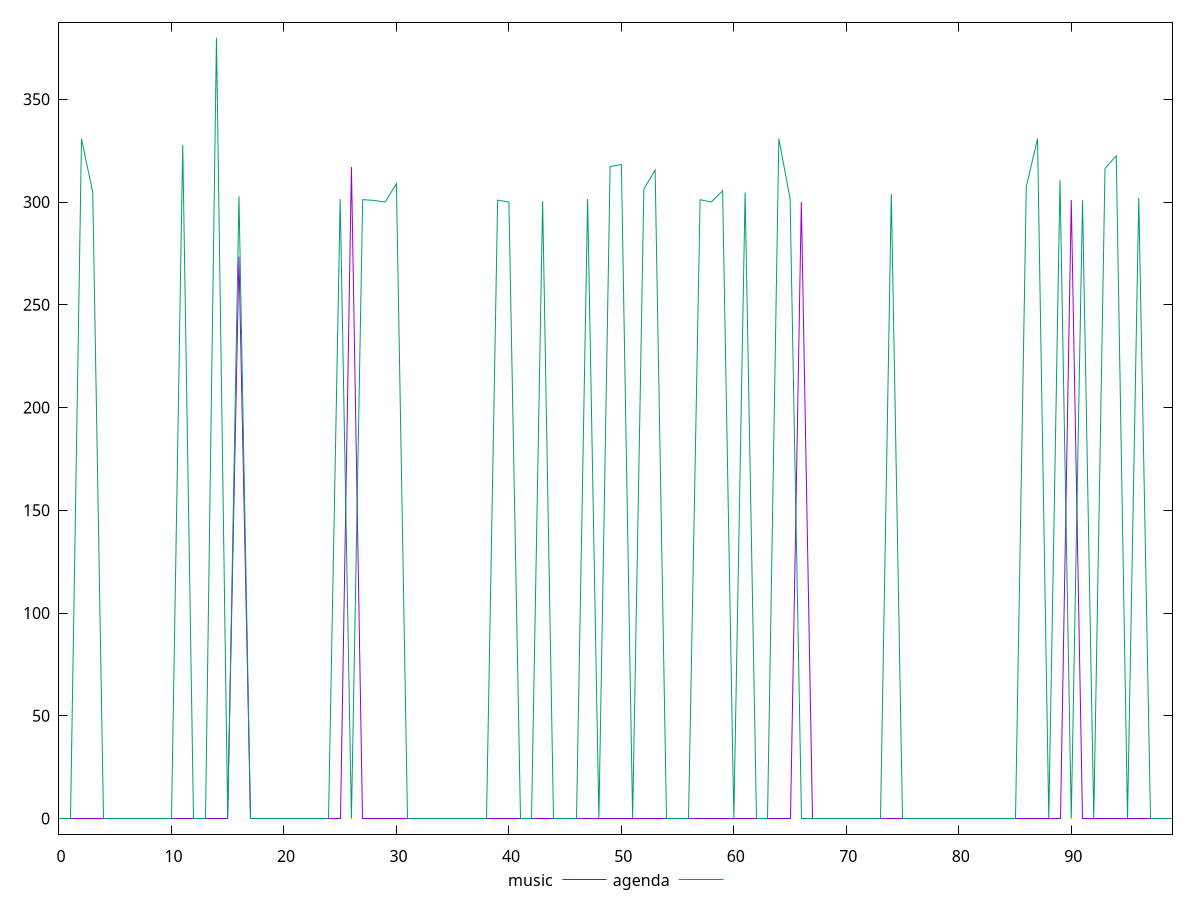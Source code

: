 reset

$music <<EOF
0 0
1 0
2 0
3 0
4 0
5 0
6 0
7 0
8 0
9 0
10 0
11 0
12 0
13 0
14 0
15 0
16 273.4019994735718
17 0
18 0
19 0
20 0
21 0
22 0
23 0
24 0
25 0
26 317.042
27 0
28 0
29 0
30 0
31 0
32 0
33 0
34 0
35 0
36 0
37 0
38 0
39 0
40 0
41 0
42 0
43 0
44 0
45 0
46 0
47 0
48 0
49 0
50 0
51 0
52 0
53 0
54 0
55 0
56 0
57 0
58 0
59 0
60 0
61 0
62 0
63 0
64 0
65 0
66 300
67 0
68 0
69 0
70 0
71 0
72 0
73 0
74 0
75 0
76 0
77 0
78 0
79 0
80 0
81 0
82 0
83 0
84 0
85 0
86 0
87 0
88 0
89 0
90 300.998
91 0
92 0
93 0
94 0
95 0
96 0
97 0
98 0
99 0
EOF

$agenda <<EOF
0 0
1 0
2 330.762
3 304.562
4 0
5 0
6 0
7 0
8 0
9 0
10 0
11 327.798
12 0
13 0
14 379.85400000000004
15 0
16 302.856
17 0
18 0
19 0
20 0
21 0
22 0
23 0
24 0
25 301.418
26 0
27 301.15
28 300.77
29 300
30 308.902
31 0
32 0
33 0
34 0
35 0
36 0
37 0
38 0
39 300.906
40 300
41 0
42 0
43 300.496
44 0
45 0
46 0
47 301.476
48 0
49 317.248
50 318.244
51 0
52 306.348
53 315.506
54 0
55 0
56 0
57 301.104
58 300
59 305.468
60 0
61 304.658
62 0
63 0
64 330.838
65 301.56
66 0
67 0
68 0
69 0
70 0
71 0
72 0
73 0
74 303.948
75 0
76 0
77 0
78 0
79 0
80 0
81 0
82 0
83 0
84 0
85 0
86 307.402
87 330.854
88 0
89 310.548
90 0
91 300.78
92 0
93 316.338
94 322.50600000000003
95 0
96 302.046
97 0
98 0
99 0
EOF

set key outside below
set xrange [0:99]
set yrange [-7.597080000000001:387.45108000000005]
set trange [-7.597080000000001:387.45108000000005]
set terminal svg size 640, 520 enhanced background rgb 'white'
set output "reports/report_00028_2021-02-24T12-49-42.674Z/uses-rel-preconnect/comparison/line/0_vs_1.svg"

plot $music title "music" with line, \
     $agenda title "agenda" with line

reset
